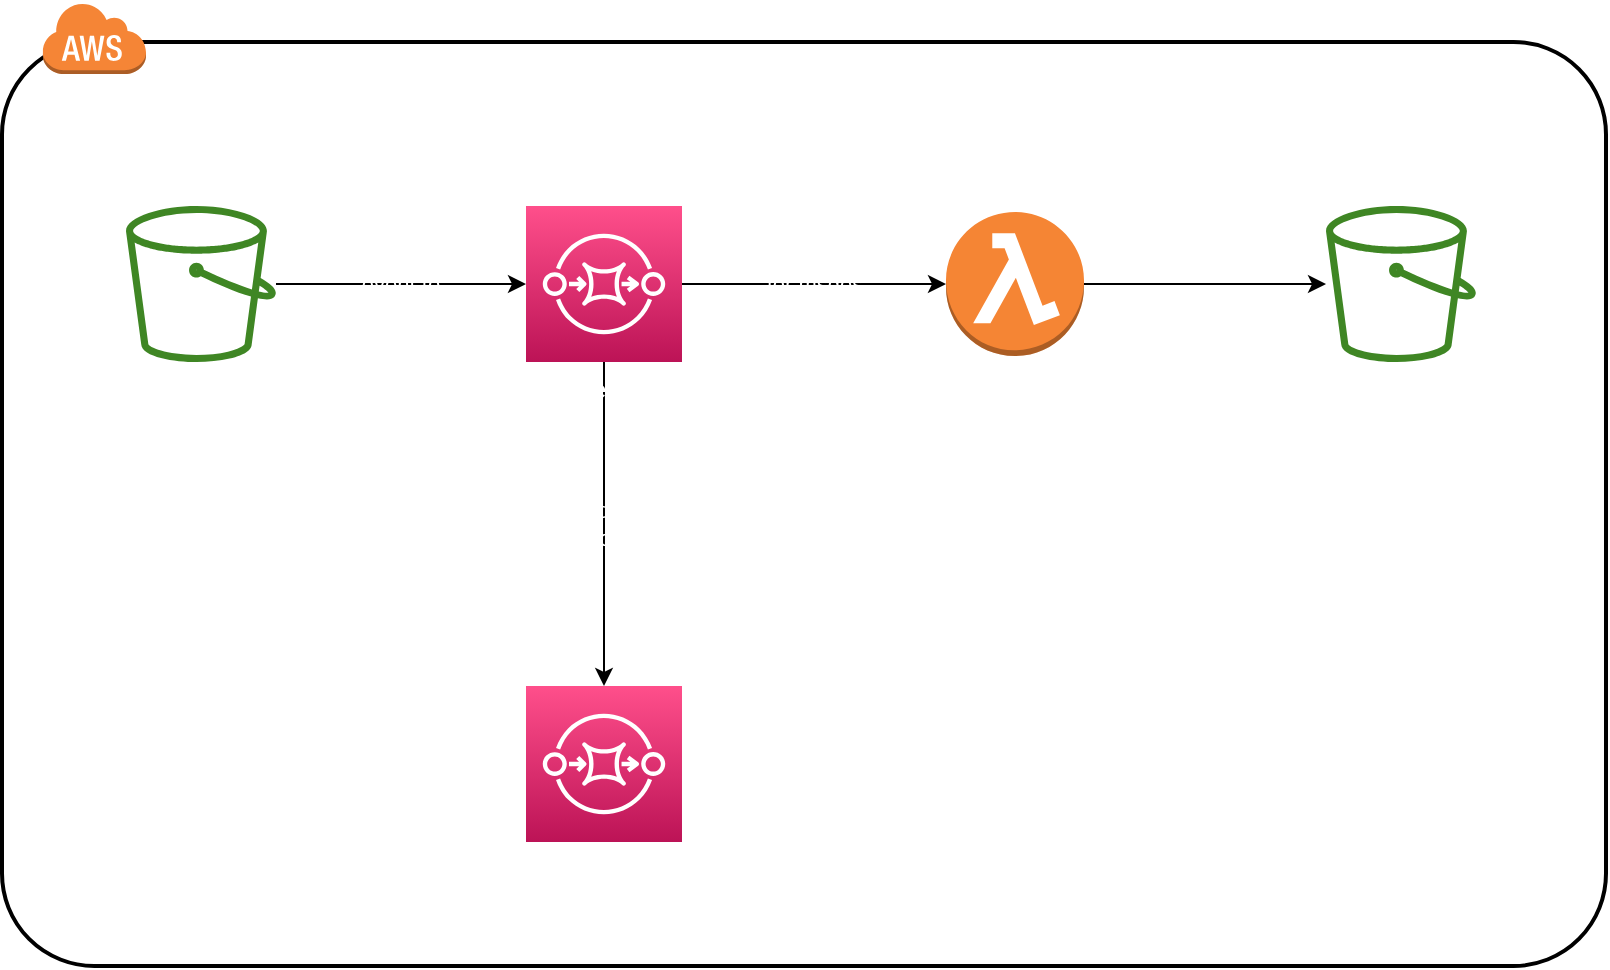 <mxfile>
    <diagram id="hrOAXHllwsQBs-CoqxSN" name="Page-1">
        <mxGraphModel dx="1518" dy="719" grid="1" gridSize="10" guides="1" tooltips="1" connect="1" arrows="1" fold="1" page="1" pageScale="1" pageWidth="850" pageHeight="1100" math="0" shadow="0">
            <root>
                <mxCell id="0"/>
                <mxCell id="1" parent="0"/>
                <mxCell id="13" value="" style="rounded=1;arcSize=10;dashed=0;fillColor=none;gradientColor=none;strokeWidth=2;fontColor=#FFFFFF;" parent="1" vertex="1">
                    <mxGeometry x="18" y="118" width="802" height="462" as="geometry"/>
                </mxCell>
                <mxCell id="14" value="" style="dashed=0;html=1;shape=mxgraph.aws3.cloud;fillColor=#F58536;gradientColor=none;dashed=0;fontColor=#FFFFFF;" parent="1" vertex="1">
                    <mxGeometry x="38" y="98" width="52" height="36" as="geometry"/>
                </mxCell>
                <mxCell id="8" value="processed&lt;br&gt;images&lt;br&gt;deposited&lt;br&gt;here" style="edgeStyle=none;html=1;fontColor=#FFFFFF;labelBackgroundColor=none;exitX=1;exitY=0.5;exitDx=0;exitDy=0;exitPerimeter=0;" parent="1" source="2" target="5" edge="1">
                    <mxGeometry relative="1" as="geometry">
                        <mxPoint x="469" y="239" as="sourcePoint"/>
                    </mxGeometry>
                </mxCell>
                <mxCell id="6" value="writes S3&lt;br&gt;event to&lt;br&gt;queue" style="edgeStyle=none;html=1;entryX=0;entryY=0.5;entryDx=0;entryDy=0;entryPerimeter=0;fontColor=#FFFFFF;labelBackgroundColor=none;" parent="1" source="3" target="4" edge="1">
                    <mxGeometry relative="1" as="geometry"/>
                </mxCell>
                <mxCell id="3" value="&lt;font color=&quot;#ffffff&quot;&gt;bnha-images&lt;/font&gt;" style="sketch=0;outlineConnect=0;fontColor=#232F3E;gradientColor=none;fillColor=#3F8624;strokeColor=none;dashed=0;verticalLabelPosition=bottom;verticalAlign=top;align=center;html=1;fontSize=12;fontStyle=0;aspect=fixed;pointerEvents=1;shape=mxgraph.aws4.bucket;" parent="1" vertex="1">
                    <mxGeometry x="80" y="200" width="75" height="78" as="geometry"/>
                </mxCell>
                <mxCell id="7" value="lambda polls&lt;br&gt;for msges&lt;br&gt;as a trigger" style="edgeStyle=none;html=1;entryX=0;entryY=0.5;entryDx=0;entryDy=0;entryPerimeter=0;fontColor=#FFFFFF;labelBackgroundColor=none;" parent="1" source="4" target="2" edge="1">
                    <mxGeometry relative="1" as="geometry"/>
                </mxCell>
                <mxCell id="10" value="writes failed messages&lt;br&gt;to dlq for debugging" style="edgeStyle=none;html=1;entryX=0.5;entryY=0;entryDx=0;entryDy=0;entryPerimeter=0;fontColor=#FFFFFF;labelBackgroundColor=none;" parent="1" source="4" target="9" edge="1">
                    <mxGeometry relative="1" as="geometry"/>
                </mxCell>
                <mxCell id="4" value="s3-events-queue-for-lambda" style="sketch=0;points=[[0,0,0],[0.25,0,0],[0.5,0,0],[0.75,0,0],[1,0,0],[0,1,0],[0.25,1,0],[0.5,1,0],[0.75,1,0],[1,1,0],[0,0.25,0],[0,0.5,0],[0,0.75,0],[1,0.25,0],[1,0.5,0],[1,0.75,0]];outlineConnect=0;fontColor=#FFFFFF;gradientColor=#FF4F8B;gradientDirection=north;fillColor=#BC1356;strokeColor=#ffffff;dashed=0;verticalLabelPosition=bottom;verticalAlign=top;align=center;html=1;fontSize=12;fontStyle=0;aspect=fixed;shape=mxgraph.aws4.resourceIcon;resIcon=mxgraph.aws4.sqs;" parent="1" vertex="1">
                    <mxGeometry x="280" y="200" width="78" height="78" as="geometry"/>
                </mxCell>
                <mxCell id="5" value="&lt;font color=&quot;#ffffff&quot;&gt;resized-bnha-images&lt;/font&gt;" style="sketch=0;outlineConnect=0;fontColor=#232F3E;gradientColor=none;fillColor=#3F8624;strokeColor=none;dashed=0;verticalLabelPosition=bottom;verticalAlign=top;align=center;html=1;fontSize=12;fontStyle=0;aspect=fixed;pointerEvents=1;shape=mxgraph.aws4.bucket;" parent="1" vertex="1">
                    <mxGeometry x="680" y="200" width="75" height="78" as="geometry"/>
                </mxCell>
                <mxCell id="9" value="dead-letter-debugging-queue" style="sketch=0;points=[[0,0,0],[0.25,0,0],[0.5,0,0],[0.75,0,0],[1,0,0],[0,1,0],[0.25,1,0],[0.5,1,0],[0.75,1,0],[1,1,0],[0,0.25,0],[0,0.5,0],[0,0.75,0],[1,0.25,0],[1,0.5,0],[1,0.75,0]];outlineConnect=0;fontColor=#FFFFFF;gradientColor=#FF4F8B;gradientDirection=north;fillColor=#BC1356;strokeColor=#ffffff;dashed=0;verticalLabelPosition=bottom;verticalAlign=top;align=center;html=1;fontSize=12;fontStyle=0;aspect=fixed;shape=mxgraph.aws4.resourceIcon;resIcon=mxgraph.aws4.sqs;" parent="1" vertex="1">
                    <mxGeometry x="280" y="440" width="78" height="78" as="geometry"/>
                </mxCell>
                <mxCell id="2" value="&lt;font color=&quot;#ffffff&quot;&gt;resize-my-image&lt;/font&gt;" style="outlineConnect=0;dashed=0;verticalLabelPosition=bottom;verticalAlign=top;align=center;html=1;shape=mxgraph.aws3.lambda_function;fillColor=#F58534;gradientColor=none;strokeColor=none;labelBackgroundColor=none;fontColor=#000000;" parent="1" vertex="1">
                    <mxGeometry x="490" y="203" width="69" height="72" as="geometry"/>
                </mxCell>
            </root>
        </mxGraphModel>
    </diagram>
</mxfile>